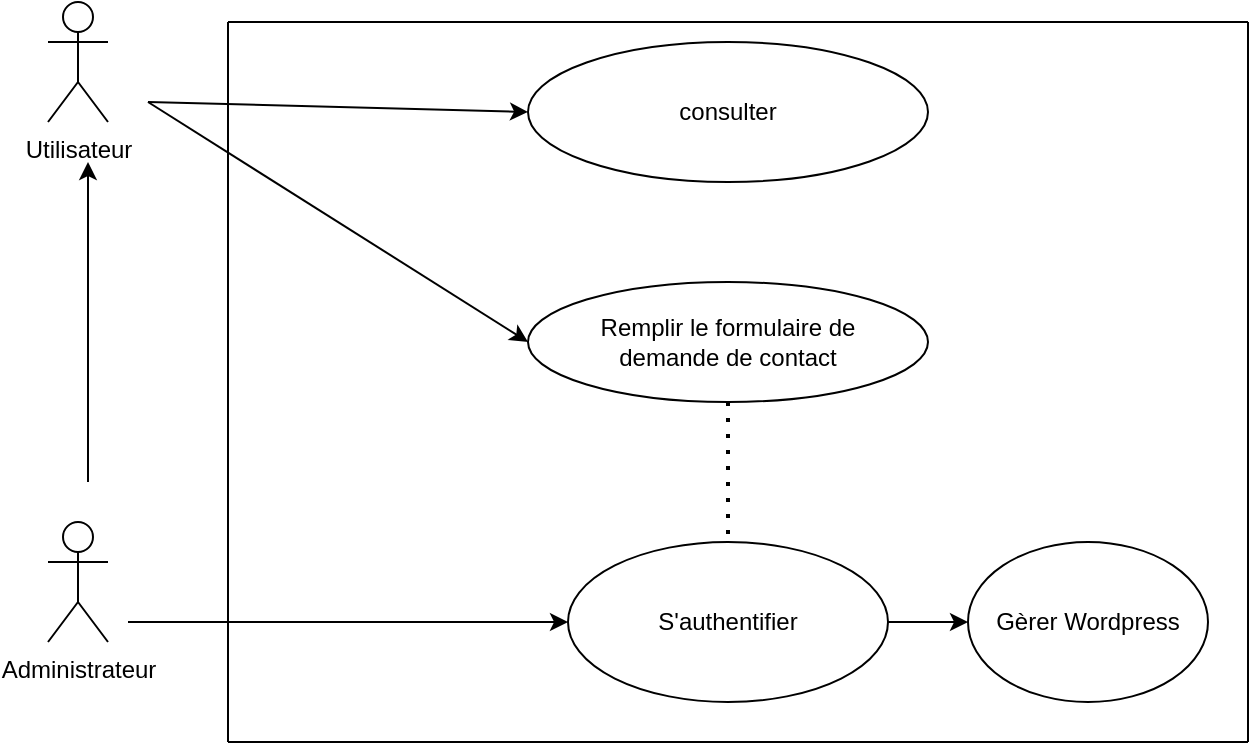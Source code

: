 <mxfile version="14.4.3" type="device"><diagram id="KwUk-uqdYYuR6WurrLL-" name="Page-1"><mxGraphModel dx="1326" dy="806" grid="1" gridSize="10" guides="1" tooltips="1" connect="1" arrows="1" fold="1" page="1" pageScale="1" pageWidth="827" pageHeight="1169" math="0" shadow="0"><root><mxCell id="0"/><mxCell id="1" parent="0"/><mxCell id="GJ9lZVmgtFTcX6TCP0kH-3" value="Utilisateur" style="shape=umlActor;verticalLabelPosition=bottom;verticalAlign=top;html=1;outlineConnect=0;" parent="1" vertex="1"><mxGeometry x="40" y="230" width="30" height="60" as="geometry"/></mxCell><mxCell id="GJ9lZVmgtFTcX6TCP0kH-4" value="Administrateur" style="shape=umlActor;verticalLabelPosition=bottom;verticalAlign=top;html=1;outlineConnect=0;" parent="1" vertex="1"><mxGeometry x="40" y="490" width="30" height="60" as="geometry"/></mxCell><mxCell id="GJ9lZVmgtFTcX6TCP0kH-6" value="consulter" style="ellipse;whiteSpace=wrap;html=1;" parent="1" vertex="1"><mxGeometry x="280" y="250" width="200" height="70" as="geometry"/></mxCell><mxCell id="d4trghgME3ng8Gr2lwVI-1" value="" style="endArrow=classic;html=1;entryX=0;entryY=0.5;entryDx=0;entryDy=0;" parent="1" target="GJ9lZVmgtFTcX6TCP0kH-6" edge="1"><mxGeometry width="50" height="50" relative="1" as="geometry"><mxPoint x="90" y="280" as="sourcePoint"/><mxPoint x="440" y="390" as="targetPoint"/></mxGeometry></mxCell><mxCell id="d4trghgME3ng8Gr2lwVI-10" value="S'authentifier" style="ellipse;whiteSpace=wrap;html=1;" parent="1" vertex="1"><mxGeometry x="300" y="500" width="160" height="80" as="geometry"/></mxCell><mxCell id="d4trghgME3ng8Gr2lwVI-11" value="" style="endArrow=classic;html=1;entryX=0;entryY=0.5;entryDx=0;entryDy=0;" parent="1" target="d4trghgME3ng8Gr2lwVI-10" edge="1"><mxGeometry width="50" height="50" relative="1" as="geometry"><mxPoint x="80" y="540" as="sourcePoint"/><mxPoint x="440" y="390" as="targetPoint"/></mxGeometry></mxCell><mxCell id="d4trghgME3ng8Gr2lwVI-21" value="" style="endArrow=none;html=1;" parent="1" edge="1"><mxGeometry width="50" height="50" relative="1" as="geometry"><mxPoint x="130" y="240" as="sourcePoint"/><mxPoint x="130" y="600" as="targetPoint"/></mxGeometry></mxCell><mxCell id="d4trghgME3ng8Gr2lwVI-22" value="" style="endArrow=none;html=1;" parent="1" edge="1"><mxGeometry width="50" height="50" relative="1" as="geometry"><mxPoint x="130" y="240" as="sourcePoint"/><mxPoint x="640" y="240" as="targetPoint"/></mxGeometry></mxCell><mxCell id="d4trghgME3ng8Gr2lwVI-23" value="" style="endArrow=none;html=1;" parent="1" edge="1"><mxGeometry width="50" height="50" relative="1" as="geometry"><mxPoint x="640" y="600" as="sourcePoint"/><mxPoint x="640" y="240" as="targetPoint"/></mxGeometry></mxCell><mxCell id="d4trghgME3ng8Gr2lwVI-24" value="" style="endArrow=none;html=1;" parent="1" edge="1"><mxGeometry width="50" height="50" relative="1" as="geometry"><mxPoint x="130" y="600" as="sourcePoint"/><mxPoint x="640" y="600" as="targetPoint"/></mxGeometry></mxCell><mxCell id="d4trghgME3ng8Gr2lwVI-25" value="Gèrer Wordpress" style="ellipse;whiteSpace=wrap;html=1;" parent="1" vertex="1"><mxGeometry x="500" y="500" width="120" height="80" as="geometry"/></mxCell><mxCell id="d4trghgME3ng8Gr2lwVI-26" value="" style="endArrow=classic;html=1;exitX=1;exitY=0.5;exitDx=0;exitDy=0;entryX=0;entryY=0.5;entryDx=0;entryDy=0;" parent="1" source="d4trghgME3ng8Gr2lwVI-10" target="d4trghgME3ng8Gr2lwVI-25" edge="1"><mxGeometry width="50" height="50" relative="1" as="geometry"><mxPoint x="560" y="550" as="sourcePoint"/><mxPoint x="610" y="500" as="targetPoint"/></mxGeometry></mxCell><mxCell id="d4trghgME3ng8Gr2lwVI-27" value="" style="endArrow=classic;html=1;entryX=0;entryY=0.5;entryDx=0;entryDy=0;" parent="1" target="d4trghgME3ng8Gr2lwVI-28" edge="1"><mxGeometry width="50" height="50" relative="1" as="geometry"><mxPoint x="90" y="280" as="sourcePoint"/><mxPoint x="240" y="280" as="targetPoint"/></mxGeometry></mxCell><mxCell id="d4trghgME3ng8Gr2lwVI-28" value="Remplir le formulaire de &lt;br&gt;demande de contact" style="ellipse;whiteSpace=wrap;html=1;" parent="1" vertex="1"><mxGeometry x="280" y="370" width="200" height="60" as="geometry"/></mxCell><mxCell id="d4trghgME3ng8Gr2lwVI-29" value="" style="endArrow=classic;html=1;" parent="1" edge="1"><mxGeometry width="50" height="50" relative="1" as="geometry"><mxPoint x="60" y="470" as="sourcePoint"/><mxPoint x="60" y="310" as="targetPoint"/></mxGeometry></mxCell><mxCell id="nTD5LsFZLVRss1xLOdf--3" value="" style="endArrow=none;dashed=1;html=1;dashPattern=1 3;strokeWidth=2;exitX=0.5;exitY=1;exitDx=0;exitDy=0;" edge="1" parent="1" source="d4trghgME3ng8Gr2lwVI-28" target="d4trghgME3ng8Gr2lwVI-10"><mxGeometry width="50" height="50" relative="1" as="geometry"><mxPoint x="510" y="450" as="sourcePoint"/><mxPoint x="440" y="390" as="targetPoint"/></mxGeometry></mxCell></root></mxGraphModel></diagram></mxfile>